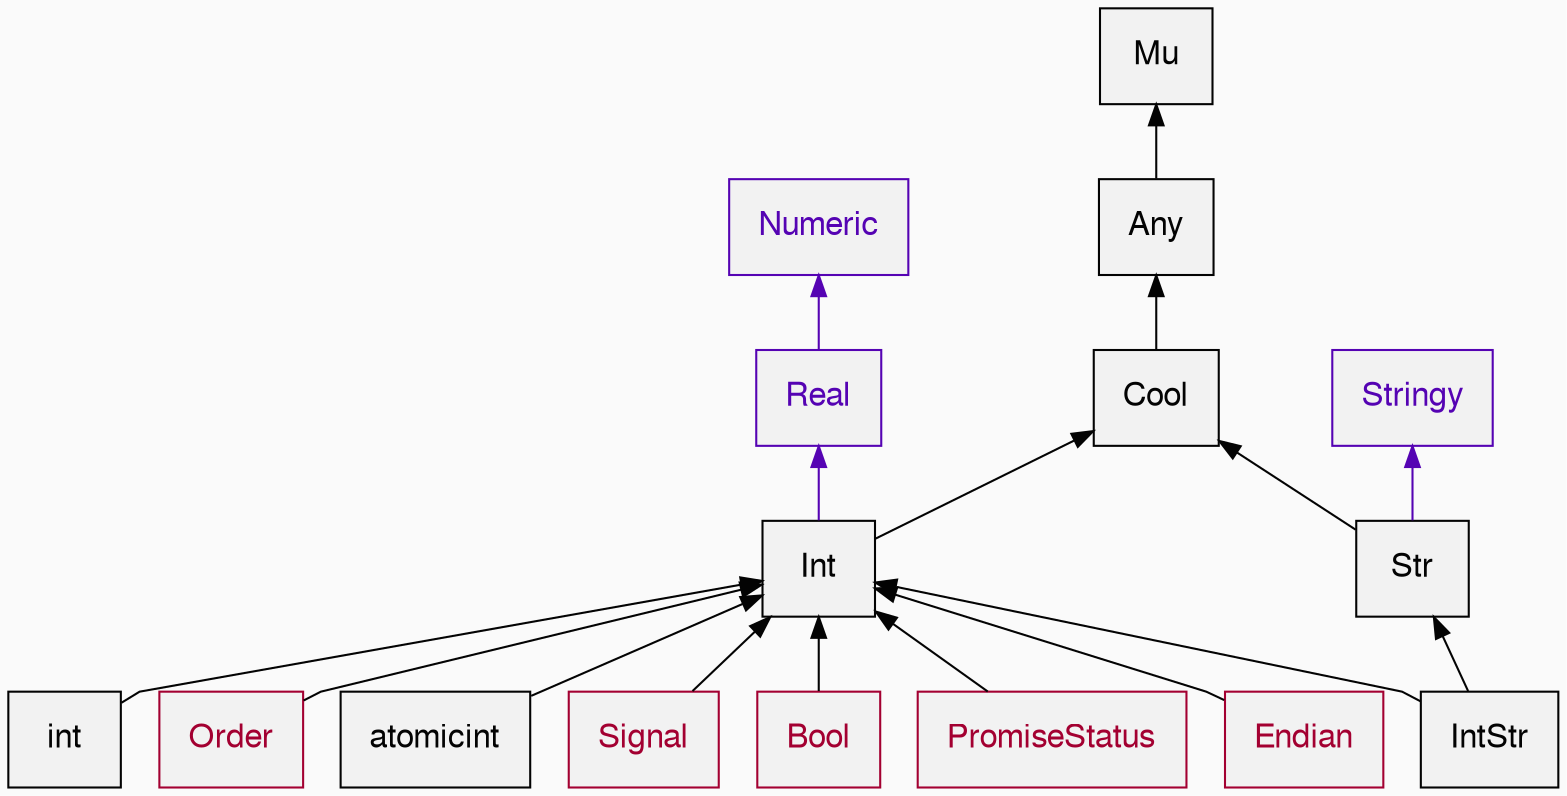 // Light graphviz theme
digraph "perl6-type-graph" {
    rankdir=BT;
    splines=polyline;
    overlap=false;
    // Common
    graph [truecolor=true bgcolor="#fafafa"];
    node [style=filled margin=0.2 fillcolor="#f2f2f2" shape=rectangle fontsize=16];
    // COLORS:
    // #5503B3
    // #A30031

    // Types
    "Int" [color="#030303", fontcolor="#030303", href="/type/Int", fontname="FreeSans"];
    "Mu" [color="#030303", fontcolor="#030303", href="/type/Mu", fontname="FreeSans"];
    "Any" [color="#030303", fontcolor="#030303", href="/type/Any", fontname="FreeSans"];
    "Cool" [color="#030303", fontcolor="#030303", href="/type/Cool", fontname="FreeSans"];
    "Numeric" [color="#5503B3", fontcolor="#5503B3", href="/type/Numeric", fontname="FreeSans"];
    "Real" [color="#5503B3", fontcolor="#5503B3", href="/type/Real", fontname="FreeSans"];
    "int" [color="#030303", fontcolor="#030303", href="/type/int", fontname="FreeSans"];
    "Order" [color="#A30031", fontcolor="#A30031", href="/type/Order", fontname="FreeSans"];
    "atomicint" [color="#030303", fontcolor="#030303", href="/type/atomicint", fontname="FreeSans"];
    "Signal" [color="#A30031", fontcolor="#A30031", href="/type/Signal", fontname="FreeSans"];
    "Bool" [color="#A30031", fontcolor="#A30031", href="/type/Bool", fontname="FreeSans"];
    "Stringy" [color="#5503B3", fontcolor="#5503B3", href="/type/Stringy", fontname="FreeSans"];
    "Str" [color="#030303", fontcolor="#030303", href="/type/Str", fontname="FreeSans"];
    "IntStr" [color="#030303", fontcolor="#030303", href="/type/IntStr", fontname="FreeSans"];
    "PromiseStatus" [color="#A30031", fontcolor="#A30031", href="/type/PromiseStatus", fontname="FreeSans"];
    "Endian" [color="#A30031", fontcolor="#A30031", href="/type/Endian", fontname="FreeSans"];

    // Superclasses
    "Int" -> "Cool" [color="#030303"];
    "Any" -> "Mu" [color="#030303"];
    "Cool" -> "Any" [color="#030303"];
    "int" -> "Int" [color="#030303"];
    "Order" -> "Int" [color="#030303"];
    "atomicint" -> "Int" [color="#030303"];
    "Signal" -> "Int" [color="#030303"];
    "Bool" -> "Int" [color="#030303"];
    "Str" -> "Cool" [color="#030303"];
    "IntStr" -> "Int" [color="#030303"];
    "IntStr" -> "Str" [color="#030303"];
    "PromiseStatus" -> "Int" [color="#030303"];
    "Endian" -> "Int" [color="#030303"];

    // Roles
    "Int" -> "Real" [color="#5503B3"];
    "Real" -> "Numeric" [color="#5503B3"];
    "Str" -> "Stringy" [color="#5503B3"];
}
